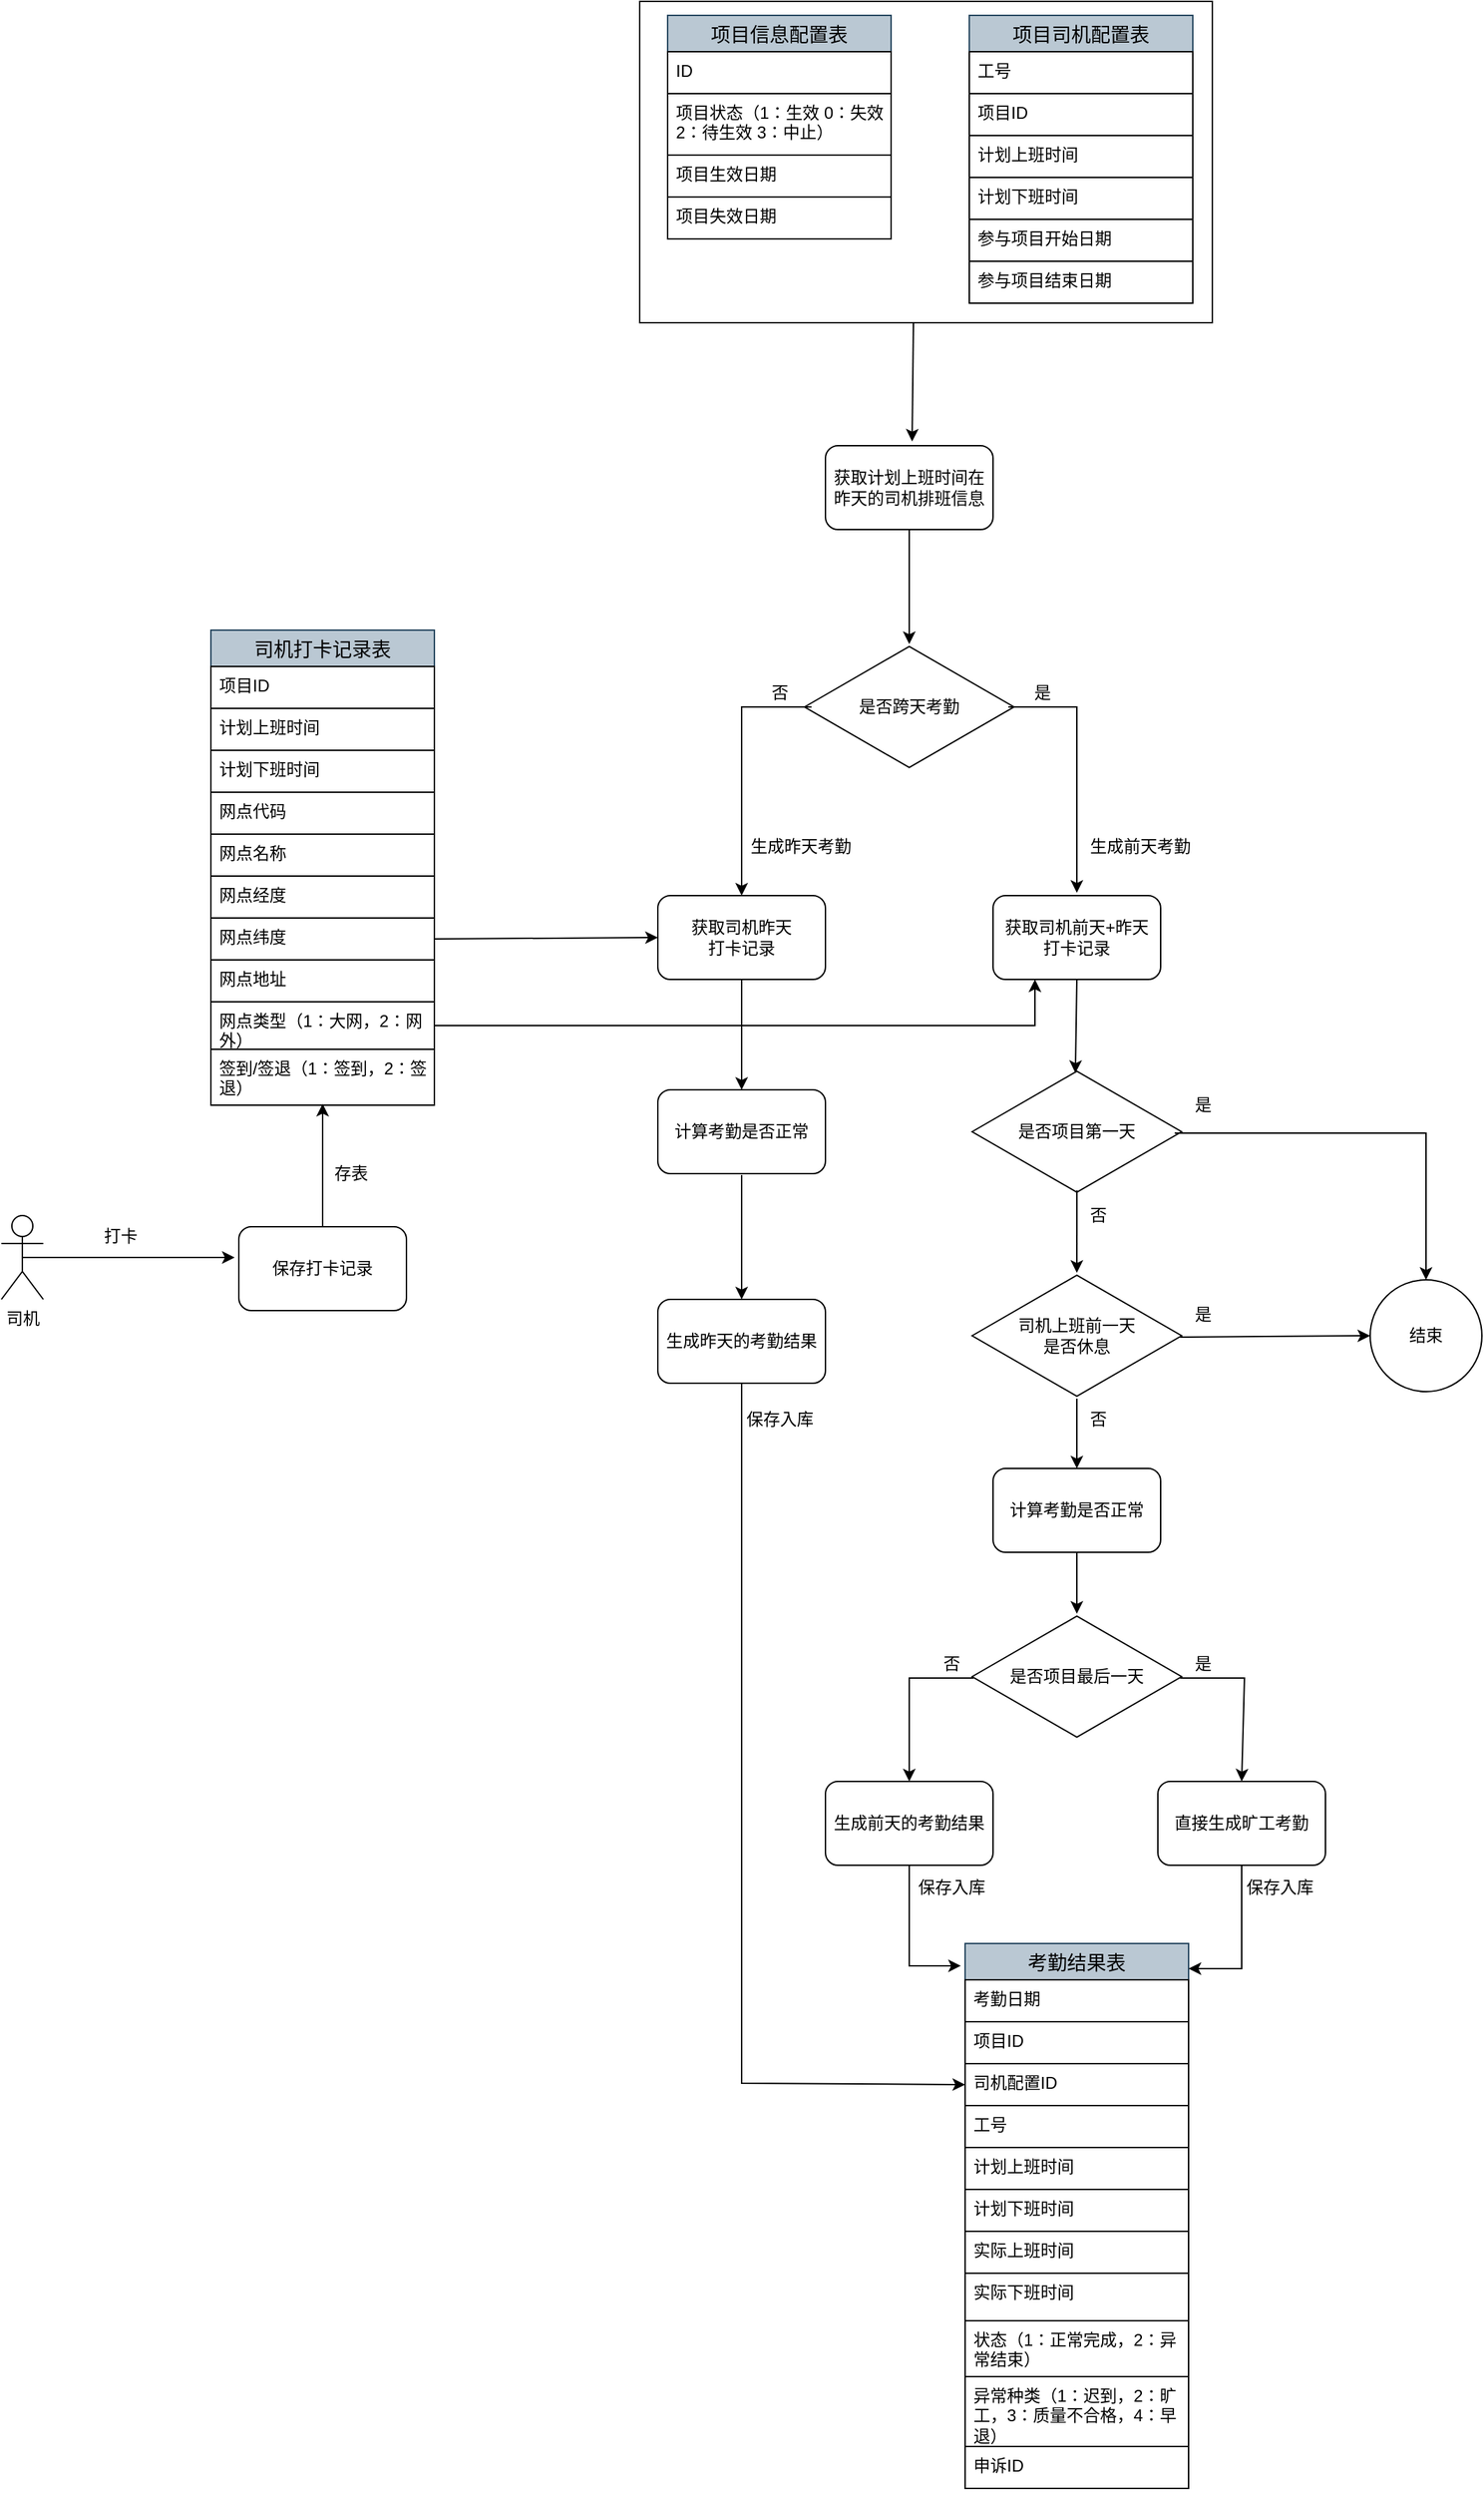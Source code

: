 <mxfile version="21.1.6" type="github">
  <diagram name="第 1 页" id="9wSX-PYKbRXgKDi-5DIV">
    <mxGraphModel dx="2261" dy="764" grid="1" gridSize="10" guides="1" tooltips="1" connect="1" arrows="1" fold="1" page="1" pageScale="1" pageWidth="827" pageHeight="1169" math="0" shadow="0">
      <root>
        <mxCell id="0" />
        <mxCell id="1" parent="0" />
        <mxCell id="panFtDlRGluaaflfqx1W-9" value="" style="rounded=0;whiteSpace=wrap;html=1;" vertex="1" parent="1">
          <mxGeometry x="417" y="480" width="410" height="230" as="geometry" />
        </mxCell>
        <mxCell id="0RSkkwwpFKjifbHfnibd-38" value="司机打卡记录表" style="swimlane;fontStyle=0;childLayout=stackLayout;horizontal=1;startSize=26;horizontalStack=0;resizeParent=1;resizeParentMax=0;resizeLast=0;collapsible=1;marginBottom=0;align=center;fontSize=14;labelBackgroundColor=none;fillColor=#bac8d3;strokeColor=#23445d;" parent="1" vertex="1">
          <mxGeometry x="110" y="930" width="160" height="340" as="geometry">
            <mxRectangle x="210" y="180" width="140" height="30" as="alternateBounds" />
          </mxGeometry>
        </mxCell>
        <mxCell id="0RSkkwwpFKjifbHfnibd-39" value="项目ID" style="text;strokeColor=default;fillColor=none;spacingLeft=4;spacingRight=4;overflow=hidden;rotatable=0;points=[[0,0.5],[1,0.5]];portConstraint=eastwest;fontSize=12;whiteSpace=wrap;html=1;" parent="0RSkkwwpFKjifbHfnibd-38" vertex="1">
          <mxGeometry y="26" width="160" height="30" as="geometry" />
        </mxCell>
        <mxCell id="panFtDlRGluaaflfqx1W-30" value="计划上班时间" style="text;strokeColor=default;fillColor=none;spacingLeft=4;spacingRight=4;overflow=hidden;rotatable=0;points=[[0,0.5],[1,0.5]];portConstraint=eastwest;fontSize=12;whiteSpace=wrap;html=1;" vertex="1" parent="0RSkkwwpFKjifbHfnibd-38">
          <mxGeometry y="56" width="160" height="30" as="geometry" />
        </mxCell>
        <mxCell id="panFtDlRGluaaflfqx1W-29" value="计划下班时间" style="text;strokeColor=default;fillColor=none;spacingLeft=4;spacingRight=4;overflow=hidden;rotatable=0;points=[[0,0.5],[1,0.5]];portConstraint=eastwest;fontSize=12;whiteSpace=wrap;html=1;" vertex="1" parent="0RSkkwwpFKjifbHfnibd-38">
          <mxGeometry y="86" width="160" height="30" as="geometry" />
        </mxCell>
        <mxCell id="0RSkkwwpFKjifbHfnibd-40" value="网点代码" style="text;strokeColor=default;fillColor=none;spacingLeft=4;spacingRight=4;overflow=hidden;rotatable=0;points=[[0,0.5],[1,0.5]];portConstraint=eastwest;fontSize=12;whiteSpace=wrap;html=1;" parent="0RSkkwwpFKjifbHfnibd-38" vertex="1">
          <mxGeometry y="116" width="160" height="30" as="geometry" />
        </mxCell>
        <mxCell id="0RSkkwwpFKjifbHfnibd-45" value="网点名称" style="text;strokeColor=default;fillColor=none;spacingLeft=4;spacingRight=4;overflow=hidden;rotatable=0;points=[[0,0.5],[1,0.5]];portConstraint=eastwest;fontSize=12;whiteSpace=wrap;html=1;" parent="0RSkkwwpFKjifbHfnibd-38" vertex="1">
          <mxGeometry y="146" width="160" height="30" as="geometry" />
        </mxCell>
        <mxCell id="0RSkkwwpFKjifbHfnibd-41" value="网点经度" style="text;strokeColor=default;fillColor=none;spacingLeft=4;spacingRight=4;overflow=hidden;rotatable=0;points=[[0,0.5],[1,0.5]];portConstraint=eastwest;fontSize=12;whiteSpace=wrap;html=1;" parent="0RSkkwwpFKjifbHfnibd-38" vertex="1">
          <mxGeometry y="176" width="160" height="30" as="geometry" />
        </mxCell>
        <mxCell id="0RSkkwwpFKjifbHfnibd-44" value="网点纬度" style="text;strokeColor=default;fillColor=none;spacingLeft=4;spacingRight=4;overflow=hidden;rotatable=0;points=[[0,0.5],[1,0.5]];portConstraint=eastwest;fontSize=12;whiteSpace=wrap;html=1;" parent="0RSkkwwpFKjifbHfnibd-38" vertex="1">
          <mxGeometry y="206" width="160" height="30" as="geometry" />
        </mxCell>
        <mxCell id="0RSkkwwpFKjifbHfnibd-46" value="网点地址" style="text;strokeColor=default;fillColor=none;spacingLeft=4;spacingRight=4;overflow=hidden;rotatable=0;points=[[0,0.5],[1,0.5]];portConstraint=eastwest;fontSize=12;whiteSpace=wrap;html=1;" parent="0RSkkwwpFKjifbHfnibd-38" vertex="1">
          <mxGeometry y="236" width="160" height="30" as="geometry" />
        </mxCell>
        <mxCell id="0RSkkwwpFKjifbHfnibd-42" value="网点类型（1：大网，2：网外）" style="text;strokeColor=default;fillColor=none;spacingLeft=4;spacingRight=4;overflow=hidden;rotatable=0;points=[[0,0.5],[1,0.5]];portConstraint=eastwest;fontSize=12;whiteSpace=wrap;html=1;" parent="0RSkkwwpFKjifbHfnibd-38" vertex="1">
          <mxGeometry y="266" width="160" height="34" as="geometry" />
        </mxCell>
        <mxCell id="0RSkkwwpFKjifbHfnibd-43" value="签到/签退（1：签到，2：签退）" style="text;strokeColor=default;fillColor=none;spacingLeft=4;spacingRight=4;overflow=hidden;rotatable=0;points=[[0,0.5],[1,0.5]];portConstraint=eastwest;fontSize=12;whiteSpace=wrap;html=1;" parent="0RSkkwwpFKjifbHfnibd-38" vertex="1">
          <mxGeometry y="300" width="160" height="40" as="geometry" />
        </mxCell>
        <mxCell id="0RSkkwwpFKjifbHfnibd-47" value="项目信息配置表" style="swimlane;fontStyle=0;childLayout=stackLayout;horizontal=1;startSize=26;horizontalStack=0;resizeParent=1;resizeParentMax=0;resizeLast=0;collapsible=1;marginBottom=0;align=center;fontSize=14;labelBackgroundColor=none;fillColor=#bac8d3;strokeColor=#23445d;" parent="1" vertex="1">
          <mxGeometry x="437" y="490" width="160" height="160" as="geometry">
            <mxRectangle x="210" y="180" width="140" height="30" as="alternateBounds" />
          </mxGeometry>
        </mxCell>
        <mxCell id="0RSkkwwpFKjifbHfnibd-48" value="ID" style="text;strokeColor=default;fillColor=none;spacingLeft=4;spacingRight=4;overflow=hidden;rotatable=0;points=[[0,0.5],[1,0.5]];portConstraint=eastwest;fontSize=12;whiteSpace=wrap;html=1;" parent="0RSkkwwpFKjifbHfnibd-47" vertex="1">
          <mxGeometry y="26" width="160" height="30" as="geometry" />
        </mxCell>
        <mxCell id="0RSkkwwpFKjifbHfnibd-49" value="项目状态（1：生效 0：失效 2：待生效 3：中止）" style="text;strokeColor=default;fillColor=none;spacingLeft=4;spacingRight=4;overflow=hidden;rotatable=0;points=[[0,0.5],[1,0.5]];portConstraint=eastwest;fontSize=12;whiteSpace=wrap;html=1;" parent="0RSkkwwpFKjifbHfnibd-47" vertex="1">
          <mxGeometry y="56" width="160" height="44" as="geometry" />
        </mxCell>
        <mxCell id="0RSkkwwpFKjifbHfnibd-50" value="项目生效日期" style="text;strokeColor=default;fillColor=none;spacingLeft=4;spacingRight=4;overflow=hidden;rotatable=0;points=[[0,0.5],[1,0.5]];portConstraint=eastwest;fontSize=12;whiteSpace=wrap;html=1;" parent="0RSkkwwpFKjifbHfnibd-47" vertex="1">
          <mxGeometry y="100" width="160" height="30" as="geometry" />
        </mxCell>
        <mxCell id="0RSkkwwpFKjifbHfnibd-51" value="项目失效日期" style="text;strokeColor=default;fillColor=none;spacingLeft=4;spacingRight=4;overflow=hidden;rotatable=0;points=[[0,0.5],[1,0.5]];portConstraint=eastwest;fontSize=12;whiteSpace=wrap;html=1;" parent="0RSkkwwpFKjifbHfnibd-47" vertex="1">
          <mxGeometry y="130" width="160" height="30" as="geometry" />
        </mxCell>
        <mxCell id="0RSkkwwpFKjifbHfnibd-56" value="项目司机配置表" style="swimlane;fontStyle=0;childLayout=stackLayout;horizontal=1;startSize=26;horizontalStack=0;resizeParent=1;resizeParentMax=0;resizeLast=0;collapsible=1;marginBottom=0;align=center;fontSize=14;labelBackgroundColor=none;fillColor=#bac8d3;strokeColor=#23445d;" parent="1" vertex="1">
          <mxGeometry x="653" y="490" width="160" height="206" as="geometry">
            <mxRectangle x="210" y="180" width="140" height="30" as="alternateBounds" />
          </mxGeometry>
        </mxCell>
        <mxCell id="0RSkkwwpFKjifbHfnibd-57" value="工号" style="text;strokeColor=default;fillColor=none;spacingLeft=4;spacingRight=4;overflow=hidden;rotatable=0;points=[[0,0.5],[1,0.5]];portConstraint=eastwest;fontSize=12;whiteSpace=wrap;html=1;" parent="0RSkkwwpFKjifbHfnibd-56" vertex="1">
          <mxGeometry y="26" width="160" height="30" as="geometry" />
        </mxCell>
        <mxCell id="0RSkkwwpFKjifbHfnibd-59" value="项目ID" style="text;strokeColor=default;fillColor=none;spacingLeft=4;spacingRight=4;overflow=hidden;rotatable=0;points=[[0,0.5],[1,0.5]];portConstraint=eastwest;fontSize=12;whiteSpace=wrap;html=1;" parent="0RSkkwwpFKjifbHfnibd-56" vertex="1">
          <mxGeometry y="56" width="160" height="30" as="geometry" />
        </mxCell>
        <mxCell id="0RSkkwwpFKjifbHfnibd-60" value="计划上班时间" style="text;strokeColor=default;fillColor=none;spacingLeft=4;spacingRight=4;overflow=hidden;rotatable=0;points=[[0,0.5],[1,0.5]];portConstraint=eastwest;fontSize=12;whiteSpace=wrap;html=1;" parent="0RSkkwwpFKjifbHfnibd-56" vertex="1">
          <mxGeometry y="86" width="160" height="30" as="geometry" />
        </mxCell>
        <mxCell id="0RSkkwwpFKjifbHfnibd-61" value="计划下班时间" style="text;strokeColor=default;fillColor=none;spacingLeft=4;spacingRight=4;overflow=hidden;rotatable=0;points=[[0,0.5],[1,0.5]];portConstraint=eastwest;fontSize=12;whiteSpace=wrap;html=1;" parent="0RSkkwwpFKjifbHfnibd-56" vertex="1">
          <mxGeometry y="116" width="160" height="30" as="geometry" />
        </mxCell>
        <mxCell id="0RSkkwwpFKjifbHfnibd-62" value="参与项目开始日期" style="text;strokeColor=default;fillColor=none;spacingLeft=4;spacingRight=4;overflow=hidden;rotatable=0;points=[[0,0.5],[1,0.5]];portConstraint=eastwest;fontSize=12;whiteSpace=wrap;html=1;" parent="0RSkkwwpFKjifbHfnibd-56" vertex="1">
          <mxGeometry y="146" width="160" height="30" as="geometry" />
        </mxCell>
        <mxCell id="0RSkkwwpFKjifbHfnibd-63" value="参与项目结束日期" style="text;strokeColor=default;fillColor=none;spacingLeft=4;spacingRight=4;overflow=hidden;rotatable=0;points=[[0,0.5],[1,0.5]];portConstraint=eastwest;fontSize=12;whiteSpace=wrap;html=1;" parent="0RSkkwwpFKjifbHfnibd-56" vertex="1">
          <mxGeometry y="176" width="160" height="30" as="geometry" />
        </mxCell>
        <mxCell id="0RSkkwwpFKjifbHfnibd-64" value="考勤结果表" style="swimlane;fontStyle=0;childLayout=stackLayout;horizontal=1;startSize=26;horizontalStack=0;resizeParent=1;resizeParentMax=0;resizeLast=0;collapsible=1;marginBottom=0;align=center;fontSize=14;labelBackgroundColor=none;fillColor=#bac8d3;strokeColor=#23445d;" parent="1" vertex="1">
          <mxGeometry x="650" y="1870" width="160" height="390" as="geometry">
            <mxRectangle x="210" y="180" width="140" height="30" as="alternateBounds" />
          </mxGeometry>
        </mxCell>
        <mxCell id="0RSkkwwpFKjifbHfnibd-65" value="考勤日期" style="text;strokeColor=default;fillColor=none;spacingLeft=4;spacingRight=4;overflow=hidden;rotatable=0;points=[[0,0.5],[1,0.5]];portConstraint=eastwest;fontSize=12;whiteSpace=wrap;html=1;" parent="0RSkkwwpFKjifbHfnibd-64" vertex="1">
          <mxGeometry y="26" width="160" height="30" as="geometry" />
        </mxCell>
        <mxCell id="0RSkkwwpFKjifbHfnibd-73" value="项目ID" style="text;strokeColor=default;fillColor=none;spacingLeft=4;spacingRight=4;overflow=hidden;rotatable=0;points=[[0,0.5],[1,0.5]];portConstraint=eastwest;fontSize=12;whiteSpace=wrap;html=1;" parent="0RSkkwwpFKjifbHfnibd-64" vertex="1">
          <mxGeometry y="56" width="160" height="30" as="geometry" />
        </mxCell>
        <mxCell id="0RSkkwwpFKjifbHfnibd-66" value="司机配置ID" style="text;strokeColor=default;fillColor=none;spacingLeft=4;spacingRight=4;overflow=hidden;rotatable=0;points=[[0,0.5],[1,0.5]];portConstraint=eastwest;fontSize=12;whiteSpace=wrap;html=1;" parent="0RSkkwwpFKjifbHfnibd-64" vertex="1">
          <mxGeometry y="86" width="160" height="30" as="geometry" />
        </mxCell>
        <mxCell id="0RSkkwwpFKjifbHfnibd-67" value="工号" style="text;strokeColor=default;fillColor=none;spacingLeft=4;spacingRight=4;overflow=hidden;rotatable=0;points=[[0,0.5],[1,0.5]];portConstraint=eastwest;fontSize=12;whiteSpace=wrap;html=1;" parent="0RSkkwwpFKjifbHfnibd-64" vertex="1">
          <mxGeometry y="116" width="160" height="30" as="geometry" />
        </mxCell>
        <mxCell id="0RSkkwwpFKjifbHfnibd-68" value="计划上班时间" style="text;strokeColor=default;fillColor=none;spacingLeft=4;spacingRight=4;overflow=hidden;rotatable=0;points=[[0,0.5],[1,0.5]];portConstraint=eastwest;fontSize=12;whiteSpace=wrap;html=1;" parent="0RSkkwwpFKjifbHfnibd-64" vertex="1">
          <mxGeometry y="146" width="160" height="30" as="geometry" />
        </mxCell>
        <mxCell id="0RSkkwwpFKjifbHfnibd-69" value="计划下班时间" style="text;strokeColor=default;fillColor=none;spacingLeft=4;spacingRight=4;overflow=hidden;rotatable=0;points=[[0,0.5],[1,0.5]];portConstraint=eastwest;fontSize=12;whiteSpace=wrap;html=1;" parent="0RSkkwwpFKjifbHfnibd-64" vertex="1">
          <mxGeometry y="176" width="160" height="30" as="geometry" />
        </mxCell>
        <mxCell id="0RSkkwwpFKjifbHfnibd-70" value="实际上班时间" style="text;strokeColor=default;fillColor=none;spacingLeft=4;spacingRight=4;overflow=hidden;rotatable=0;points=[[0,0.5],[1,0.5]];portConstraint=eastwest;fontSize=12;whiteSpace=wrap;html=1;" parent="0RSkkwwpFKjifbHfnibd-64" vertex="1">
          <mxGeometry y="206" width="160" height="30" as="geometry" />
        </mxCell>
        <mxCell id="0RSkkwwpFKjifbHfnibd-71" value="实际下班时间" style="text;strokeColor=default;fillColor=none;spacingLeft=4;spacingRight=4;overflow=hidden;rotatable=0;points=[[0,0.5],[1,0.5]];portConstraint=eastwest;fontSize=12;whiteSpace=wrap;html=1;" parent="0RSkkwwpFKjifbHfnibd-64" vertex="1">
          <mxGeometry y="236" width="160" height="34" as="geometry" />
        </mxCell>
        <mxCell id="0RSkkwwpFKjifbHfnibd-72" value="状态（1：正常完成，2：异常结束）" style="text;strokeColor=default;fillColor=none;spacingLeft=4;spacingRight=4;overflow=hidden;rotatable=0;points=[[0,0.5],[1,0.5]];portConstraint=eastwest;fontSize=12;whiteSpace=wrap;html=1;" parent="0RSkkwwpFKjifbHfnibd-64" vertex="1">
          <mxGeometry y="270" width="160" height="40" as="geometry" />
        </mxCell>
        <mxCell id="0RSkkwwpFKjifbHfnibd-74" value="异常种类（1：迟到，2：旷工，3：质量不合格，4：早退）" style="text;strokeColor=default;fillColor=none;spacingLeft=4;spacingRight=4;overflow=hidden;rotatable=0;points=[[0,0.5],[1,0.5]];portConstraint=eastwest;fontSize=12;whiteSpace=wrap;html=1;" parent="0RSkkwwpFKjifbHfnibd-64" vertex="1">
          <mxGeometry y="310" width="160" height="50" as="geometry" />
        </mxCell>
        <mxCell id="0RSkkwwpFKjifbHfnibd-75" value="申诉ID" style="text;strokeColor=default;fillColor=none;spacingLeft=4;spacingRight=4;overflow=hidden;rotatable=0;points=[[0,0.5],[1,0.5]];portConstraint=eastwest;fontSize=12;whiteSpace=wrap;html=1;" parent="0RSkkwwpFKjifbHfnibd-64" vertex="1">
          <mxGeometry y="360" width="160" height="30" as="geometry" />
        </mxCell>
        <mxCell id="panFtDlRGluaaflfqx1W-5" style="edgeStyle=orthogonalEdgeStyle;rounded=0;orthogonalLoop=1;jettySize=auto;html=1;exitX=0.5;exitY=0.5;exitDx=0;exitDy=0;exitPerimeter=0;entryX=-0.025;entryY=0.367;entryDx=0;entryDy=0;entryPerimeter=0;" edge="1" parent="1" source="panFtDlRGluaaflfqx1W-3" target="panFtDlRGluaaflfqx1W-4">
          <mxGeometry relative="1" as="geometry" />
        </mxCell>
        <mxCell id="panFtDlRGluaaflfqx1W-3" value="司机" style="shape=umlActor;verticalLabelPosition=bottom;verticalAlign=top;html=1;outlineConnect=0;" vertex="1" parent="1">
          <mxGeometry x="-40" y="1349" width="30" height="60" as="geometry" />
        </mxCell>
        <mxCell id="panFtDlRGluaaflfqx1W-4" value="保存打卡记录" style="rounded=1;whiteSpace=wrap;html=1;" vertex="1" parent="1">
          <mxGeometry x="130" y="1357" width="120" height="60" as="geometry" />
        </mxCell>
        <mxCell id="panFtDlRGluaaflfqx1W-6" value="打卡" style="text;html=1;align=center;verticalAlign=middle;resizable=0;points=[];autosize=1;strokeColor=none;fillColor=none;" vertex="1" parent="1">
          <mxGeometry x="20" y="1349" width="50" height="30" as="geometry" />
        </mxCell>
        <mxCell id="panFtDlRGluaaflfqx1W-7" value="获取计划上班时间在昨天的司机排班信息" style="rounded=1;whiteSpace=wrap;html=1;" vertex="1" parent="1">
          <mxGeometry x="550" y="798" width="120" height="60" as="geometry" />
        </mxCell>
        <mxCell id="panFtDlRGluaaflfqx1W-11" value="" style="endArrow=classic;html=1;rounded=0;exitX=0.5;exitY=0;exitDx=0;exitDy=0;" edge="1" parent="1" source="panFtDlRGluaaflfqx1W-4">
          <mxGeometry width="50" height="50" relative="1" as="geometry">
            <mxPoint x="490" y="1309" as="sourcePoint" />
            <mxPoint x="190" y="1269" as="targetPoint" />
          </mxGeometry>
        </mxCell>
        <mxCell id="panFtDlRGluaaflfqx1W-13" value="存表" style="text;html=1;align=center;verticalAlign=middle;resizable=0;points=[];autosize=1;strokeColor=none;fillColor=none;" vertex="1" parent="1">
          <mxGeometry x="185" y="1304" width="50" height="30" as="geometry" />
        </mxCell>
        <mxCell id="panFtDlRGluaaflfqx1W-14" value="" style="endArrow=classic;html=1;rounded=0;exitX=0.5;exitY=1;exitDx=0;exitDy=0;entryX=0.592;entryY=-0.05;entryDx=0;entryDy=0;entryPerimeter=0;" edge="1" parent="1">
          <mxGeometry width="50" height="50" relative="1" as="geometry">
            <mxPoint x="613" y="710" as="sourcePoint" />
            <mxPoint x="612.04" y="795" as="targetPoint" />
          </mxGeometry>
        </mxCell>
        <mxCell id="panFtDlRGluaaflfqx1W-16" value="" style="endArrow=classic;html=1;rounded=0;exitX=0.5;exitY=1;exitDx=0;exitDy=0;" edge="1" parent="1" source="panFtDlRGluaaflfqx1W-7">
          <mxGeometry width="50" height="50" relative="1" as="geometry">
            <mxPoint x="320" y="1040" as="sourcePoint" />
            <mxPoint x="610" y="940" as="targetPoint" />
          </mxGeometry>
        </mxCell>
        <mxCell id="panFtDlRGluaaflfqx1W-20" value="是否跨天考勤" style="html=1;whiteSpace=wrap;aspect=fixed;shape=isoRectangle;" vertex="1" parent="1">
          <mxGeometry x="535" y="940" width="150" height="90" as="geometry" />
        </mxCell>
        <mxCell id="panFtDlRGluaaflfqx1W-21" value="获取司机昨天&lt;br&gt;打卡记录" style="rounded=1;whiteSpace=wrap;html=1;" vertex="1" parent="1">
          <mxGeometry x="430" y="1120" width="120" height="60" as="geometry" />
        </mxCell>
        <mxCell id="panFtDlRGluaaflfqx1W-22" value="获取司机前天+昨天&lt;br&gt;打卡记录" style="rounded=1;whiteSpace=wrap;html=1;" vertex="1" parent="1">
          <mxGeometry x="670" y="1120" width="120" height="60" as="geometry" />
        </mxCell>
        <mxCell id="panFtDlRGluaaflfqx1W-23" value="" style="endArrow=classic;html=1;rounded=0;entryX=0.5;entryY=0;entryDx=0;entryDy=0;" edge="1" parent="1" target="panFtDlRGluaaflfqx1W-21">
          <mxGeometry width="50" height="50" relative="1" as="geometry">
            <mxPoint x="540" y="985" as="sourcePoint" />
            <mxPoint x="670" y="880" as="targetPoint" />
            <Array as="points">
              <mxPoint x="490" y="985" />
            </Array>
          </mxGeometry>
        </mxCell>
        <mxCell id="panFtDlRGluaaflfqx1W-24" value="" style="endArrow=classic;html=1;rounded=0;entryX=0.5;entryY=0;entryDx=0;entryDy=0;exitX=0.973;exitY=0.522;exitDx=0;exitDy=0;exitPerimeter=0;" edge="1" parent="1">
          <mxGeometry width="50" height="50" relative="1" as="geometry">
            <mxPoint x="680.95" y="984.98" as="sourcePoint" />
            <mxPoint x="730" y="1118" as="targetPoint" />
            <Array as="points">
              <mxPoint x="730" y="985" />
            </Array>
          </mxGeometry>
        </mxCell>
        <mxCell id="panFtDlRGluaaflfqx1W-25" value="否" style="text;html=1;align=center;verticalAlign=middle;resizable=0;points=[];autosize=1;strokeColor=none;fillColor=none;" vertex="1" parent="1">
          <mxGeometry x="497" y="960" width="40" height="30" as="geometry" />
        </mxCell>
        <mxCell id="panFtDlRGluaaflfqx1W-26" value="是" style="text;html=1;align=center;verticalAlign=middle;resizable=0;points=[];autosize=1;strokeColor=none;fillColor=none;" vertex="1" parent="1">
          <mxGeometry x="685" y="960" width="40" height="30" as="geometry" />
        </mxCell>
        <mxCell id="panFtDlRGluaaflfqx1W-31" value="" style="endArrow=classic;html=1;rounded=0;entryX=0;entryY=0.5;entryDx=0;entryDy=0;exitX=1;exitY=0.5;exitDx=0;exitDy=0;" edge="1" parent="1" source="0RSkkwwpFKjifbHfnibd-44" target="panFtDlRGluaaflfqx1W-21">
          <mxGeometry width="50" height="50" relative="1" as="geometry">
            <mxPoint x="620" y="1140" as="sourcePoint" />
            <mxPoint x="670" y="1090" as="targetPoint" />
          </mxGeometry>
        </mxCell>
        <mxCell id="panFtDlRGluaaflfqx1W-32" value="" style="endArrow=classic;html=1;rounded=0;exitX=1;exitY=0.5;exitDx=0;exitDy=0;entryX=0.25;entryY=1;entryDx=0;entryDy=0;" edge="1" parent="1" source="0RSkkwwpFKjifbHfnibd-42" target="panFtDlRGluaaflfqx1W-22">
          <mxGeometry width="50" height="50" relative="1" as="geometry">
            <mxPoint x="280" y="1161" as="sourcePoint" />
            <mxPoint x="710" y="1190" as="targetPoint" />
            <Array as="points">
              <mxPoint x="700" y="1213" />
            </Array>
          </mxGeometry>
        </mxCell>
        <mxCell id="panFtDlRGluaaflfqx1W-33" value="是否项目第一天" style="html=1;whiteSpace=wrap;aspect=fixed;shape=isoRectangle;" vertex="1" parent="1">
          <mxGeometry x="655" y="1244" width="150" height="90" as="geometry" />
        </mxCell>
        <mxCell id="panFtDlRGluaaflfqx1W-35" value="" style="endArrow=classic;html=1;rounded=0;exitX=0.5;exitY=1;exitDx=0;exitDy=0;entryX=0.493;entryY=0.033;entryDx=0;entryDy=0;entryPerimeter=0;" edge="1" parent="1" source="panFtDlRGluaaflfqx1W-22" target="panFtDlRGluaaflfqx1W-33">
          <mxGeometry width="50" height="50" relative="1" as="geometry">
            <mxPoint x="620" y="1430" as="sourcePoint" />
            <mxPoint x="670" y="1380" as="targetPoint" />
          </mxGeometry>
        </mxCell>
        <mxCell id="panFtDlRGluaaflfqx1W-36" value="司机上班前一天&lt;br&gt;是否休息" style="html=1;whiteSpace=wrap;aspect=fixed;shape=isoRectangle;" vertex="1" parent="1">
          <mxGeometry x="655" y="1390" width="150" height="90" as="geometry" />
        </mxCell>
        <mxCell id="panFtDlRGluaaflfqx1W-38" value="" style="endArrow=classic;html=1;rounded=0;exitX=0.507;exitY=0.956;exitDx=0;exitDy=0;exitPerimeter=0;" edge="1" parent="1">
          <mxGeometry width="50" height="50" relative="1" as="geometry">
            <mxPoint x="730.05" y="1331.04" as="sourcePoint" />
            <mxPoint x="730" y="1390" as="targetPoint" />
          </mxGeometry>
        </mxCell>
        <mxCell id="panFtDlRGluaaflfqx1W-41" value="结束" style="ellipse;whiteSpace=wrap;html=1;aspect=fixed;" vertex="1" parent="1">
          <mxGeometry x="940" y="1395" width="80" height="80" as="geometry" />
        </mxCell>
        <mxCell id="panFtDlRGluaaflfqx1W-43" value="否" style="text;html=1;align=center;verticalAlign=middle;resizable=0;points=[];autosize=1;strokeColor=none;fillColor=none;" vertex="1" parent="1">
          <mxGeometry x="725" y="1334" width="40" height="30" as="geometry" />
        </mxCell>
        <mxCell id="panFtDlRGluaaflfqx1W-45" value="计算考勤是否正常" style="rounded=1;whiteSpace=wrap;html=1;" vertex="1" parent="1">
          <mxGeometry x="670" y="1530" width="120" height="60" as="geometry" />
        </mxCell>
        <mxCell id="panFtDlRGluaaflfqx1W-46" value="" style="endArrow=classic;html=1;rounded=0;entryX=0.5;entryY=0;entryDx=0;entryDy=0;" edge="1" parent="1" target="panFtDlRGluaaflfqx1W-45">
          <mxGeometry width="50" height="50" relative="1" as="geometry">
            <mxPoint x="730" y="1480" as="sourcePoint" />
            <mxPoint x="670" y="1390" as="targetPoint" />
          </mxGeometry>
        </mxCell>
        <mxCell id="panFtDlRGluaaflfqx1W-47" value="否" style="text;html=1;align=center;verticalAlign=middle;resizable=0;points=[];autosize=1;strokeColor=none;fillColor=none;" vertex="1" parent="1">
          <mxGeometry x="725" y="1480" width="40" height="30" as="geometry" />
        </mxCell>
        <mxCell id="panFtDlRGluaaflfqx1W-48" value="" style="endArrow=classic;html=1;rounded=0;exitX=0.993;exitY=0.511;exitDx=0;exitDy=0;exitPerimeter=0;entryX=0;entryY=0.5;entryDx=0;entryDy=0;" edge="1" parent="1" source="panFtDlRGluaaflfqx1W-36" target="panFtDlRGluaaflfqx1W-41">
          <mxGeometry width="50" height="50" relative="1" as="geometry">
            <mxPoint x="620" y="1440" as="sourcePoint" />
            <mxPoint x="670" y="1390" as="targetPoint" />
          </mxGeometry>
        </mxCell>
        <mxCell id="panFtDlRGluaaflfqx1W-49" value="" style="endArrow=classic;html=1;rounded=0;exitX=0.967;exitY=0.511;exitDx=0;exitDy=0;exitPerimeter=0;entryX=0.5;entryY=0;entryDx=0;entryDy=0;" edge="1" parent="1" source="panFtDlRGluaaflfqx1W-33" target="panFtDlRGluaaflfqx1W-41">
          <mxGeometry width="50" height="50" relative="1" as="geometry">
            <mxPoint x="620" y="1440" as="sourcePoint" />
            <mxPoint x="670" y="1390" as="targetPoint" />
            <Array as="points">
              <mxPoint x="980" y="1290" />
            </Array>
          </mxGeometry>
        </mxCell>
        <mxCell id="panFtDlRGluaaflfqx1W-50" value="是" style="text;html=1;align=center;verticalAlign=middle;resizable=0;points=[];autosize=1;strokeColor=none;fillColor=none;" vertex="1" parent="1">
          <mxGeometry x="800" y="1255" width="40" height="30" as="geometry" />
        </mxCell>
        <mxCell id="panFtDlRGluaaflfqx1W-53" value="是" style="text;html=1;align=center;verticalAlign=middle;resizable=0;points=[];autosize=1;strokeColor=none;fillColor=none;" vertex="1" parent="1">
          <mxGeometry x="800" y="1405" width="40" height="30" as="geometry" />
        </mxCell>
        <mxCell id="panFtDlRGluaaflfqx1W-57" value="是否项目最后一天" style="html=1;whiteSpace=wrap;aspect=fixed;shape=isoRectangle;" vertex="1" parent="1">
          <mxGeometry x="655" y="1634" width="150" height="90" as="geometry" />
        </mxCell>
        <mxCell id="panFtDlRGluaaflfqx1W-58" value="" style="endArrow=classic;html=1;rounded=0;exitX=0.5;exitY=1;exitDx=0;exitDy=0;" edge="1" parent="1" source="panFtDlRGluaaflfqx1W-45" target="panFtDlRGluaaflfqx1W-57">
          <mxGeometry width="50" height="50" relative="1" as="geometry">
            <mxPoint x="620" y="1740" as="sourcePoint" />
            <mxPoint x="670" y="1690" as="targetPoint" />
          </mxGeometry>
        </mxCell>
        <mxCell id="panFtDlRGluaaflfqx1W-59" value="生成前天的考勤结果" style="rounded=1;whiteSpace=wrap;html=1;" vertex="1" parent="1">
          <mxGeometry x="550" y="1754" width="120" height="60" as="geometry" />
        </mxCell>
        <mxCell id="panFtDlRGluaaflfqx1W-60" value="直接生成旷工考勤" style="rounded=1;whiteSpace=wrap;html=1;" vertex="1" parent="1">
          <mxGeometry x="788" y="1754" width="120" height="60" as="geometry" />
        </mxCell>
        <mxCell id="panFtDlRGluaaflfqx1W-61" value="" style="endArrow=classic;html=1;rounded=0;exitX=0.007;exitY=0.511;exitDx=0;exitDy=0;exitPerimeter=0;entryX=0.5;entryY=0;entryDx=0;entryDy=0;" edge="1" parent="1" source="panFtDlRGluaaflfqx1W-57" target="panFtDlRGluaaflfqx1W-59">
          <mxGeometry width="50" height="50" relative="1" as="geometry">
            <mxPoint x="620" y="1640" as="sourcePoint" />
            <mxPoint x="670" y="1590" as="targetPoint" />
            <Array as="points">
              <mxPoint x="610" y="1680" />
            </Array>
          </mxGeometry>
        </mxCell>
        <mxCell id="panFtDlRGluaaflfqx1W-62" value="" style="endArrow=classic;html=1;rounded=0;exitX=0.993;exitY=0.511;exitDx=0;exitDy=0;exitPerimeter=0;entryX=0.5;entryY=0;entryDx=0;entryDy=0;" edge="1" parent="1" source="panFtDlRGluaaflfqx1W-57" target="panFtDlRGluaaflfqx1W-60">
          <mxGeometry width="50" height="50" relative="1" as="geometry">
            <mxPoint x="620" y="1640" as="sourcePoint" />
            <mxPoint x="670" y="1590" as="targetPoint" />
            <Array as="points">
              <mxPoint x="850" y="1680" />
            </Array>
          </mxGeometry>
        </mxCell>
        <mxCell id="panFtDlRGluaaflfqx1W-63" value="是" style="text;html=1;align=center;verticalAlign=middle;resizable=0;points=[];autosize=1;strokeColor=none;fillColor=none;" vertex="1" parent="1">
          <mxGeometry x="800" y="1655" width="40" height="30" as="geometry" />
        </mxCell>
        <mxCell id="panFtDlRGluaaflfqx1W-64" value="否" style="text;html=1;align=center;verticalAlign=middle;resizable=0;points=[];autosize=1;strokeColor=none;fillColor=none;" vertex="1" parent="1">
          <mxGeometry x="620" y="1655" width="40" height="30" as="geometry" />
        </mxCell>
        <mxCell id="panFtDlRGluaaflfqx1W-65" value="" style="endArrow=classic;html=1;rounded=0;exitX=0.5;exitY=1;exitDx=0;exitDy=0;entryX=-0.019;entryY=0.041;entryDx=0;entryDy=0;entryPerimeter=0;" edge="1" parent="1" source="panFtDlRGluaaflfqx1W-59" target="0RSkkwwpFKjifbHfnibd-64">
          <mxGeometry width="50" height="50" relative="1" as="geometry">
            <mxPoint x="620" y="1840" as="sourcePoint" />
            <mxPoint x="670" y="1790" as="targetPoint" />
            <Array as="points">
              <mxPoint x="610" y="1886" />
            </Array>
          </mxGeometry>
        </mxCell>
        <mxCell id="panFtDlRGluaaflfqx1W-66" value="" style="endArrow=classic;html=1;rounded=0;exitX=0.5;exitY=1;exitDx=0;exitDy=0;entryX=1;entryY=0.046;entryDx=0;entryDy=0;entryPerimeter=0;" edge="1" parent="1" source="panFtDlRGluaaflfqx1W-60" target="0RSkkwwpFKjifbHfnibd-64">
          <mxGeometry width="50" height="50" relative="1" as="geometry">
            <mxPoint x="620" y="1840" as="sourcePoint" />
            <mxPoint x="670" y="1790" as="targetPoint" />
            <Array as="points">
              <mxPoint x="848" y="1888" />
            </Array>
          </mxGeometry>
        </mxCell>
        <mxCell id="panFtDlRGluaaflfqx1W-67" value="保存入库" style="text;html=1;align=center;verticalAlign=middle;resizable=0;points=[];autosize=1;strokeColor=none;fillColor=none;" vertex="1" parent="1">
          <mxGeometry x="605" y="1815" width="70" height="30" as="geometry" />
        </mxCell>
        <mxCell id="panFtDlRGluaaflfqx1W-68" value="保存入库" style="text;html=1;align=center;verticalAlign=middle;resizable=0;points=[];autosize=1;strokeColor=none;fillColor=none;" vertex="1" parent="1">
          <mxGeometry x="840" y="1815" width="70" height="30" as="geometry" />
        </mxCell>
        <mxCell id="panFtDlRGluaaflfqx1W-69" value="计算考勤是否正常" style="rounded=1;whiteSpace=wrap;html=1;" vertex="1" parent="1">
          <mxGeometry x="430" y="1259" width="120" height="60" as="geometry" />
        </mxCell>
        <mxCell id="panFtDlRGluaaflfqx1W-70" value="" style="endArrow=classic;html=1;rounded=0;exitX=0.5;exitY=1;exitDx=0;exitDy=0;" edge="1" parent="1" source="panFtDlRGluaaflfqx1W-21" target="panFtDlRGluaaflfqx1W-69">
          <mxGeometry width="50" height="50" relative="1" as="geometry">
            <mxPoint x="620" y="1430" as="sourcePoint" />
            <mxPoint x="670" y="1380" as="targetPoint" />
          </mxGeometry>
        </mxCell>
        <mxCell id="panFtDlRGluaaflfqx1W-71" value="生成昨天的考勤结果" style="rounded=1;whiteSpace=wrap;html=1;" vertex="1" parent="1">
          <mxGeometry x="430" y="1409" width="120" height="60" as="geometry" />
        </mxCell>
        <mxCell id="panFtDlRGluaaflfqx1W-72" value="" style="endArrow=classic;html=1;rounded=0;entryX=0.5;entryY=0;entryDx=0;entryDy=0;" edge="1" parent="1" target="panFtDlRGluaaflfqx1W-71">
          <mxGeometry width="50" height="50" relative="1" as="geometry">
            <mxPoint x="490" y="1320" as="sourcePoint" />
            <mxPoint x="660" y="1580" as="targetPoint" />
          </mxGeometry>
        </mxCell>
        <mxCell id="panFtDlRGluaaflfqx1W-73" value="" style="endArrow=classic;html=1;rounded=0;exitX=0.5;exitY=1;exitDx=0;exitDy=0;entryX=0;entryY=0.5;entryDx=0;entryDy=0;" edge="1" parent="1" source="panFtDlRGluaaflfqx1W-71" target="0RSkkwwpFKjifbHfnibd-66">
          <mxGeometry width="50" height="50" relative="1" as="geometry">
            <mxPoint x="620" y="1640" as="sourcePoint" />
            <mxPoint x="670" y="1590" as="targetPoint" />
            <Array as="points">
              <mxPoint x="490" y="1970" />
            </Array>
          </mxGeometry>
        </mxCell>
        <mxCell id="panFtDlRGluaaflfqx1W-74" value="保存入库" style="text;html=1;align=center;verticalAlign=middle;resizable=0;points=[];autosize=1;strokeColor=none;fillColor=none;" vertex="1" parent="1">
          <mxGeometry x="482" y="1480" width="70" height="30" as="geometry" />
        </mxCell>
        <mxCell id="panFtDlRGluaaflfqx1W-75" value="生成前天考勤" style="text;html=1;align=center;verticalAlign=middle;resizable=0;points=[];autosize=1;strokeColor=none;fillColor=none;" vertex="1" parent="1">
          <mxGeometry x="725" y="1070" width="100" height="30" as="geometry" />
        </mxCell>
        <mxCell id="panFtDlRGluaaflfqx1W-76" value="生成昨天考勤" style="text;html=1;align=center;verticalAlign=middle;resizable=0;points=[];autosize=1;strokeColor=none;fillColor=none;" vertex="1" parent="1">
          <mxGeometry x="482" y="1070" width="100" height="30" as="geometry" />
        </mxCell>
      </root>
    </mxGraphModel>
  </diagram>
</mxfile>
